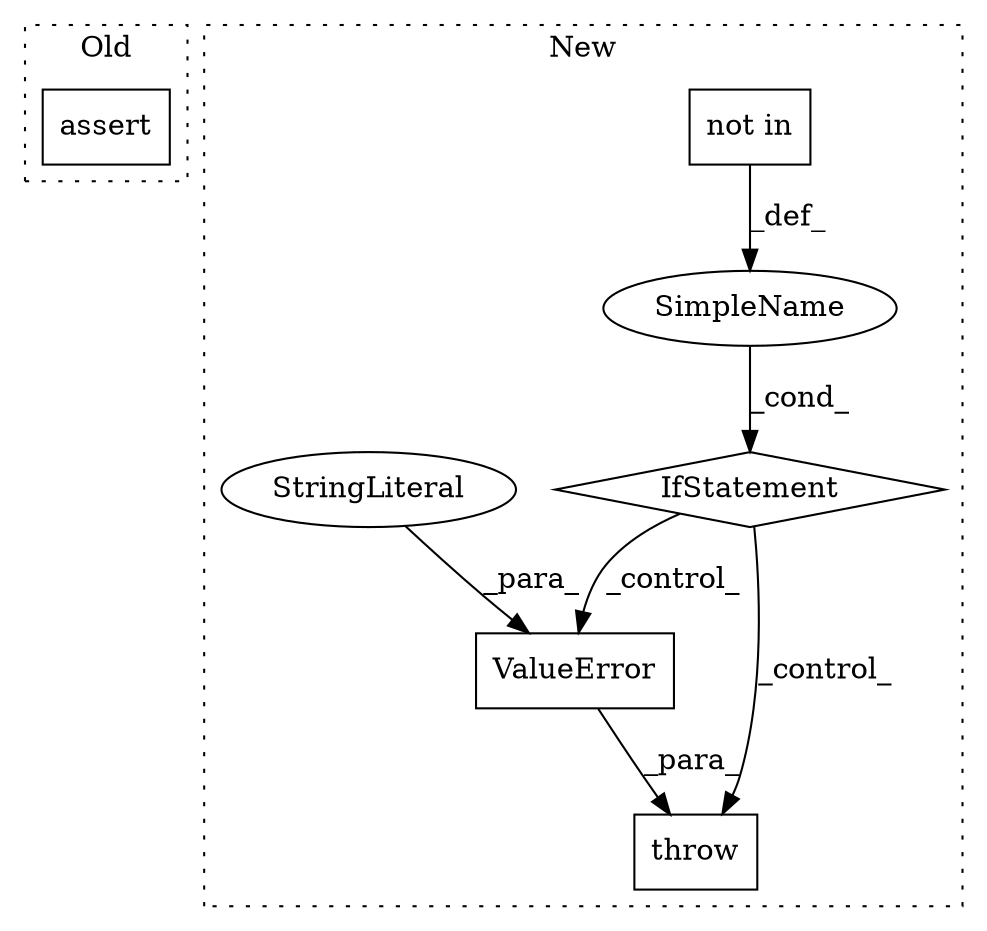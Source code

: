 digraph G {
subgraph cluster0 {
1 [label="assert" a="6" s="212" l="7" shape="box"];
label = "Old";
style="dotted";
}
subgraph cluster1 {
2 [label="not in" a="108" s="180" l="51" shape="box"];
3 [label="IfStatement" a="25" s="172,231" l="8,2" shape="diamond"];
4 [label="SimpleName" a="42" s="" l="" shape="ellipse"];
5 [label="throw" a="53" s="241" l="6" shape="box"];
6 [label="ValueError" a="32" s="247,292" l="11,1" shape="box"];
7 [label="StringLiteral" a="45" s="258" l="34" shape="ellipse"];
label = "New";
style="dotted";
}
2 -> 4 [label="_def_"];
3 -> 6 [label="_control_"];
3 -> 5 [label="_control_"];
4 -> 3 [label="_cond_"];
6 -> 5 [label="_para_"];
7 -> 6 [label="_para_"];
}